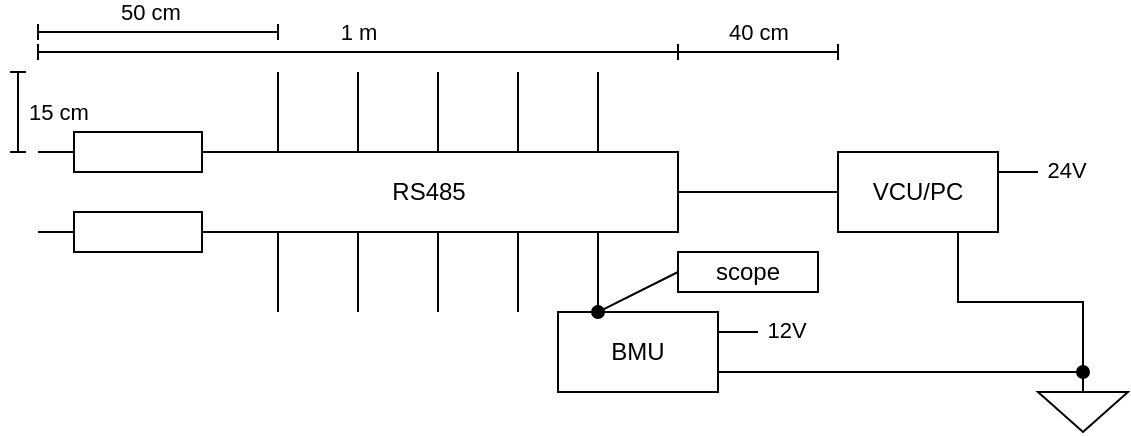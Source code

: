 <mxfile version="24.7.1" type="github">
  <diagram name="第 1 页" id="2c5QgfEnJm0GjkWhbm3x">
    <mxGraphModel dx="724" dy="384" grid="1" gridSize="10" guides="1" tooltips="1" connect="1" arrows="1" fold="1" page="1" pageScale="1" pageWidth="827" pageHeight="1169" math="0" shadow="0">
      <root>
        <mxCell id="0" />
        <mxCell id="1" parent="0" />
        <mxCell id="ozieRJUm6opqBPetdMHd-10" value="" style="pointerEvents=1;verticalLabelPosition=bottom;shadow=0;dashed=0;align=center;html=1;verticalAlign=top;shape=mxgraph.electrical.resistors.resistor_1;" vertex="1" parent="1">
          <mxGeometry x="40" y="190" width="100" height="20" as="geometry" />
        </mxCell>
        <mxCell id="ozieRJUm6opqBPetdMHd-12" value="" style="pointerEvents=1;verticalLabelPosition=bottom;shadow=0;dashed=0;align=center;html=1;verticalAlign=top;shape=mxgraph.electrical.resistors.resistor_1;" vertex="1" parent="1">
          <mxGeometry x="40" y="230" width="100" height="20" as="geometry" />
        </mxCell>
        <mxCell id="ozieRJUm6opqBPetdMHd-13" style="edgeStyle=orthogonalEdgeStyle;rounded=0;orthogonalLoop=1;jettySize=auto;html=1;exitX=1;exitY=0.5;exitDx=0;exitDy=0;exitPerimeter=0;entryX=1;entryY=0.5;entryDx=0;entryDy=0;entryPerimeter=0;endArrow=none;endFill=0;jumpStyle=none;" edge="1" parent="1" source="ozieRJUm6opqBPetdMHd-10" target="ozieRJUm6opqBPetdMHd-12">
          <mxGeometry relative="1" as="geometry">
            <Array as="points">
              <mxPoint x="360" y="200" />
              <mxPoint x="360" y="240" />
            </Array>
          </mxGeometry>
        </mxCell>
        <mxCell id="ozieRJUm6opqBPetdMHd-14" value="" style="edgeStyle=none;orthogonalLoop=1;jettySize=auto;html=1;rounded=0;endArrow=none;endFill=0;" edge="1" parent="1">
          <mxGeometry width="100" relative="1" as="geometry">
            <mxPoint x="160" y="200" as="sourcePoint" />
            <mxPoint x="160" y="160" as="targetPoint" />
            <Array as="points" />
          </mxGeometry>
        </mxCell>
        <mxCell id="ozieRJUm6opqBPetdMHd-25" value="" style="edgeStyle=none;orthogonalLoop=1;jettySize=auto;html=1;rounded=0;endArrow=none;endFill=0;" edge="1" parent="1">
          <mxGeometry width="100" relative="1" as="geometry">
            <mxPoint x="200" y="200" as="sourcePoint" />
            <mxPoint x="200" y="160" as="targetPoint" />
            <Array as="points" />
          </mxGeometry>
        </mxCell>
        <mxCell id="ozieRJUm6opqBPetdMHd-26" value="" style="edgeStyle=none;orthogonalLoop=1;jettySize=auto;html=1;rounded=0;endArrow=none;endFill=0;" edge="1" parent="1">
          <mxGeometry width="100" relative="1" as="geometry">
            <mxPoint x="240" y="200" as="sourcePoint" />
            <mxPoint x="240" y="160" as="targetPoint" />
            <Array as="points" />
          </mxGeometry>
        </mxCell>
        <mxCell id="ozieRJUm6opqBPetdMHd-27" value="" style="edgeStyle=none;orthogonalLoop=1;jettySize=auto;html=1;rounded=0;endArrow=none;endFill=0;" edge="1" parent="1">
          <mxGeometry width="100" relative="1" as="geometry">
            <mxPoint x="280" y="200" as="sourcePoint" />
            <mxPoint x="280" y="160" as="targetPoint" />
            <Array as="points" />
          </mxGeometry>
        </mxCell>
        <mxCell id="ozieRJUm6opqBPetdMHd-28" value="" style="edgeStyle=none;orthogonalLoop=1;jettySize=auto;html=1;rounded=0;endArrow=none;endFill=0;" edge="1" parent="1">
          <mxGeometry width="100" relative="1" as="geometry">
            <mxPoint x="320" y="200" as="sourcePoint" />
            <mxPoint x="320" y="160" as="targetPoint" />
            <Array as="points" />
          </mxGeometry>
        </mxCell>
        <mxCell id="ozieRJUm6opqBPetdMHd-29" value="" style="edgeStyle=none;orthogonalLoop=1;jettySize=auto;html=1;rounded=0;endArrow=none;endFill=0;" edge="1" parent="1">
          <mxGeometry width="100" relative="1" as="geometry">
            <mxPoint x="160" y="280" as="sourcePoint" />
            <mxPoint x="160" y="240" as="targetPoint" />
            <Array as="points" />
          </mxGeometry>
        </mxCell>
        <mxCell id="ozieRJUm6opqBPetdMHd-30" value="" style="edgeStyle=none;orthogonalLoop=1;jettySize=auto;html=1;rounded=0;endArrow=none;endFill=0;" edge="1" parent="1">
          <mxGeometry width="100" relative="1" as="geometry">
            <mxPoint x="200" y="280" as="sourcePoint" />
            <mxPoint x="200" y="240" as="targetPoint" />
            <Array as="points" />
          </mxGeometry>
        </mxCell>
        <mxCell id="ozieRJUm6opqBPetdMHd-31" value="" style="edgeStyle=none;orthogonalLoop=1;jettySize=auto;html=1;rounded=0;endArrow=none;endFill=0;" edge="1" parent="1">
          <mxGeometry width="100" relative="1" as="geometry">
            <mxPoint x="240" y="280" as="sourcePoint" />
            <mxPoint x="240" y="240" as="targetPoint" />
            <Array as="points" />
          </mxGeometry>
        </mxCell>
        <mxCell id="ozieRJUm6opqBPetdMHd-32" value="" style="edgeStyle=none;orthogonalLoop=1;jettySize=auto;html=1;rounded=0;endArrow=none;endFill=0;" edge="1" parent="1">
          <mxGeometry width="100" relative="1" as="geometry">
            <mxPoint x="280" y="280" as="sourcePoint" />
            <mxPoint x="280" y="240" as="targetPoint" />
            <Array as="points" />
          </mxGeometry>
        </mxCell>
        <mxCell id="ozieRJUm6opqBPetdMHd-33" value="" style="edgeStyle=none;orthogonalLoop=1;jettySize=auto;html=1;rounded=0;endArrow=none;endFill=0;" edge="1" parent="1">
          <mxGeometry width="100" relative="1" as="geometry">
            <mxPoint x="320" y="280" as="sourcePoint" />
            <mxPoint x="320" y="240" as="targetPoint" />
            <Array as="points" />
          </mxGeometry>
        </mxCell>
        <mxCell id="ozieRJUm6opqBPetdMHd-34" value="" style="edgeStyle=none;orthogonalLoop=1;jettySize=auto;html=1;rounded=0;endArrow=none;endFill=0;" edge="1" parent="1">
          <mxGeometry width="100" relative="1" as="geometry">
            <mxPoint x="440" y="220" as="sourcePoint" />
            <mxPoint x="360" y="220" as="targetPoint" />
            <Array as="points" />
          </mxGeometry>
        </mxCell>
        <mxCell id="ozieRJUm6opqBPetdMHd-46" style="edgeStyle=orthogonalEdgeStyle;rounded=0;orthogonalLoop=1;jettySize=auto;html=1;exitX=1;exitY=0.25;exitDx=0;exitDy=0;endArrow=none;endFill=0;" edge="1" parent="1" source="ozieRJUm6opqBPetdMHd-35">
          <mxGeometry relative="1" as="geometry">
            <mxPoint x="400" y="290.222" as="targetPoint" />
          </mxGeometry>
        </mxCell>
        <mxCell id="ozieRJUm6opqBPetdMHd-47" value="12V" style="edgeLabel;html=1;align=center;verticalAlign=middle;resizable=0;points=[];" vertex="1" connectable="0" parent="ozieRJUm6opqBPetdMHd-46">
          <mxGeometry x="0.469" y="1" relative="1" as="geometry">
            <mxPoint x="19" as="offset" />
          </mxGeometry>
        </mxCell>
        <mxCell id="ozieRJUm6opqBPetdMHd-35" value="BMU" style="rounded=0;whiteSpace=wrap;html=1;" vertex="1" parent="1">
          <mxGeometry x="300" y="280" width="80" height="40" as="geometry" />
        </mxCell>
        <mxCell id="ozieRJUm6opqBPetdMHd-36" value="VCU/PC" style="rounded=0;whiteSpace=wrap;html=1;" vertex="1" parent="1">
          <mxGeometry x="440" y="200" width="80" height="40" as="geometry" />
        </mxCell>
        <mxCell id="ozieRJUm6opqBPetdMHd-37" value="RS485" style="text;html=1;align=center;verticalAlign=middle;resizable=0;points=[];autosize=1;strokeColor=none;fillColor=none;" vertex="1" parent="1">
          <mxGeometry x="205" y="205" width="60" height="30" as="geometry" />
        </mxCell>
        <mxCell id="ozieRJUm6opqBPetdMHd-42" style="edgeStyle=orthogonalEdgeStyle;rounded=0;orthogonalLoop=1;jettySize=auto;html=1;exitX=0.5;exitY=0;exitDx=0;exitDy=0;exitPerimeter=0;entryX=0.75;entryY=1;entryDx=0;entryDy=0;endArrow=none;endFill=0;" edge="1" parent="1" source="ozieRJUm6opqBPetdMHd-40" target="ozieRJUm6opqBPetdMHd-36">
          <mxGeometry relative="1" as="geometry" />
        </mxCell>
        <mxCell id="ozieRJUm6opqBPetdMHd-40" value="" style="pointerEvents=1;verticalLabelPosition=bottom;shadow=0;dashed=0;align=center;html=1;verticalAlign=top;shape=mxgraph.electrical.signal_sources.signal_ground;" vertex="1" parent="1">
          <mxGeometry x="540" y="310" width="45" height="30" as="geometry" />
        </mxCell>
        <mxCell id="ozieRJUm6opqBPetdMHd-41" style="rounded=0;orthogonalLoop=1;jettySize=auto;html=1;exitX=1;exitY=0.75;exitDx=0;exitDy=0;entryX=0.5;entryY=0;entryDx=0;entryDy=0;entryPerimeter=0;endArrow=oval;endFill=1;" edge="1" parent="1" source="ozieRJUm6opqBPetdMHd-35" target="ozieRJUm6opqBPetdMHd-40">
          <mxGeometry relative="1" as="geometry" />
        </mxCell>
        <mxCell id="ozieRJUm6opqBPetdMHd-48" style="edgeStyle=orthogonalEdgeStyle;rounded=0;orthogonalLoop=1;jettySize=auto;html=1;exitX=1;exitY=0.25;exitDx=0;exitDy=0;endArrow=none;endFill=0;" edge="1" parent="1">
          <mxGeometry relative="1" as="geometry">
            <mxPoint x="540" y="210.222" as="targetPoint" />
            <mxPoint x="520" y="210" as="sourcePoint" />
          </mxGeometry>
        </mxCell>
        <mxCell id="ozieRJUm6opqBPetdMHd-49" value="24V" style="edgeLabel;html=1;align=center;verticalAlign=middle;resizable=0;points=[];" vertex="1" connectable="0" parent="ozieRJUm6opqBPetdMHd-48">
          <mxGeometry x="0.469" y="1" relative="1" as="geometry">
            <mxPoint x="19" as="offset" />
          </mxGeometry>
        </mxCell>
        <mxCell id="ozieRJUm6opqBPetdMHd-50" value="" style="endArrow=baseDash;startArrow=baseDash;html=1;rounded=0;startFill=0;endFill=0;" edge="1" parent="1">
          <mxGeometry width="50" height="50" relative="1" as="geometry">
            <mxPoint x="40" y="150" as="sourcePoint" />
            <mxPoint x="360" y="150" as="targetPoint" />
          </mxGeometry>
        </mxCell>
        <mxCell id="ozieRJUm6opqBPetdMHd-51" value="1 m" style="edgeLabel;html=1;align=center;verticalAlign=middle;resizable=0;points=[];" vertex="1" connectable="0" parent="ozieRJUm6opqBPetdMHd-50">
          <mxGeometry x="0.036" y="1" relative="1" as="geometry">
            <mxPoint x="-6" y="-9" as="offset" />
          </mxGeometry>
        </mxCell>
        <mxCell id="ozieRJUm6opqBPetdMHd-52" value="40 cm" style="endArrow=baseDash;startArrow=baseDash;html=1;rounded=0;startFill=0;endFill=0;" edge="1" parent="1">
          <mxGeometry y="10" width="50" height="50" relative="1" as="geometry">
            <mxPoint x="360" y="150" as="sourcePoint" />
            <mxPoint x="440" y="150" as="targetPoint" />
            <mxPoint as="offset" />
          </mxGeometry>
        </mxCell>
        <mxCell id="ozieRJUm6opqBPetdMHd-54" value="" style="endArrow=baseDash;startArrow=baseDash;html=1;rounded=0;startFill=0;endFill=0;" edge="1" parent="1">
          <mxGeometry width="50" height="50" relative="1" as="geometry">
            <mxPoint x="30" y="160" as="sourcePoint" />
            <mxPoint x="30" y="200" as="targetPoint" />
          </mxGeometry>
        </mxCell>
        <mxCell id="ozieRJUm6opqBPetdMHd-55" value="15 cm" style="edgeLabel;html=1;align=center;verticalAlign=middle;resizable=0;points=[];" vertex="1" connectable="0" parent="ozieRJUm6opqBPetdMHd-54">
          <mxGeometry x="0.036" y="1" relative="1" as="geometry">
            <mxPoint x="19" y="-1" as="offset" />
          </mxGeometry>
        </mxCell>
        <mxCell id="ozieRJUm6opqBPetdMHd-56" value="" style="endArrow=baseDash;startArrow=baseDash;html=1;rounded=0;startFill=0;endFill=0;" edge="1" parent="1">
          <mxGeometry width="50" height="50" relative="1" as="geometry">
            <mxPoint x="40" y="140" as="sourcePoint" />
            <mxPoint x="160" y="140" as="targetPoint" />
          </mxGeometry>
        </mxCell>
        <mxCell id="ozieRJUm6opqBPetdMHd-57" value="50 cm" style="edgeLabel;html=1;align=center;verticalAlign=middle;resizable=0;points=[];" vertex="1" connectable="0" parent="ozieRJUm6opqBPetdMHd-56">
          <mxGeometry x="0.036" y="1" relative="1" as="geometry">
            <mxPoint x="-6" y="-9" as="offset" />
          </mxGeometry>
        </mxCell>
        <mxCell id="ozieRJUm6opqBPetdMHd-58" value="" style="orthogonalLoop=1;jettySize=auto;html=1;rounded=0;endArrow=none;endFill=0;exitX=0.25;exitY=0;exitDx=0;exitDy=0;startArrow=oval;startFill=1;" edge="1" parent="1" source="ozieRJUm6opqBPetdMHd-35">
          <mxGeometry width="100" relative="1" as="geometry">
            <mxPoint x="320" y="260" as="sourcePoint" />
            <mxPoint x="360" y="260" as="targetPoint" />
          </mxGeometry>
        </mxCell>
        <mxCell id="ozieRJUm6opqBPetdMHd-60" value="scope" style="rounded=0;whiteSpace=wrap;html=1;" vertex="1" parent="1">
          <mxGeometry x="360" y="250" width="70" height="20" as="geometry" />
        </mxCell>
        <mxCell id="ozieRJUm6opqBPetdMHd-61" style="edgeStyle=orthogonalEdgeStyle;rounded=0;orthogonalLoop=1;jettySize=auto;html=1;exitX=0.5;exitY=1;exitDx=0;exitDy=0;" edge="1" parent="1" source="ozieRJUm6opqBPetdMHd-60" target="ozieRJUm6opqBPetdMHd-60">
          <mxGeometry relative="1" as="geometry" />
        </mxCell>
      </root>
    </mxGraphModel>
  </diagram>
</mxfile>
